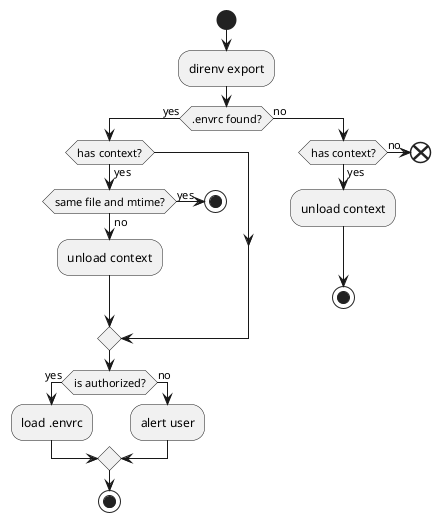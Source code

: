 @startuml
skinparam backgroundColor transparent

start

:direnv export;

if (.envrc found?) then (yes)
  if (has context?) then (yes)
    if (same file and mtime?) then (yes)
      stop
    else (no)
      :unload context;
    endif
  endif
  if (is authorized?) then (yes)
    :load .envrc;
  else (no)
    :alert user;
  endif
  stop
else (no)
  if (has context?) then (yes)
    :unload context;
  else (no)
  end
endif

stop

@enduml
